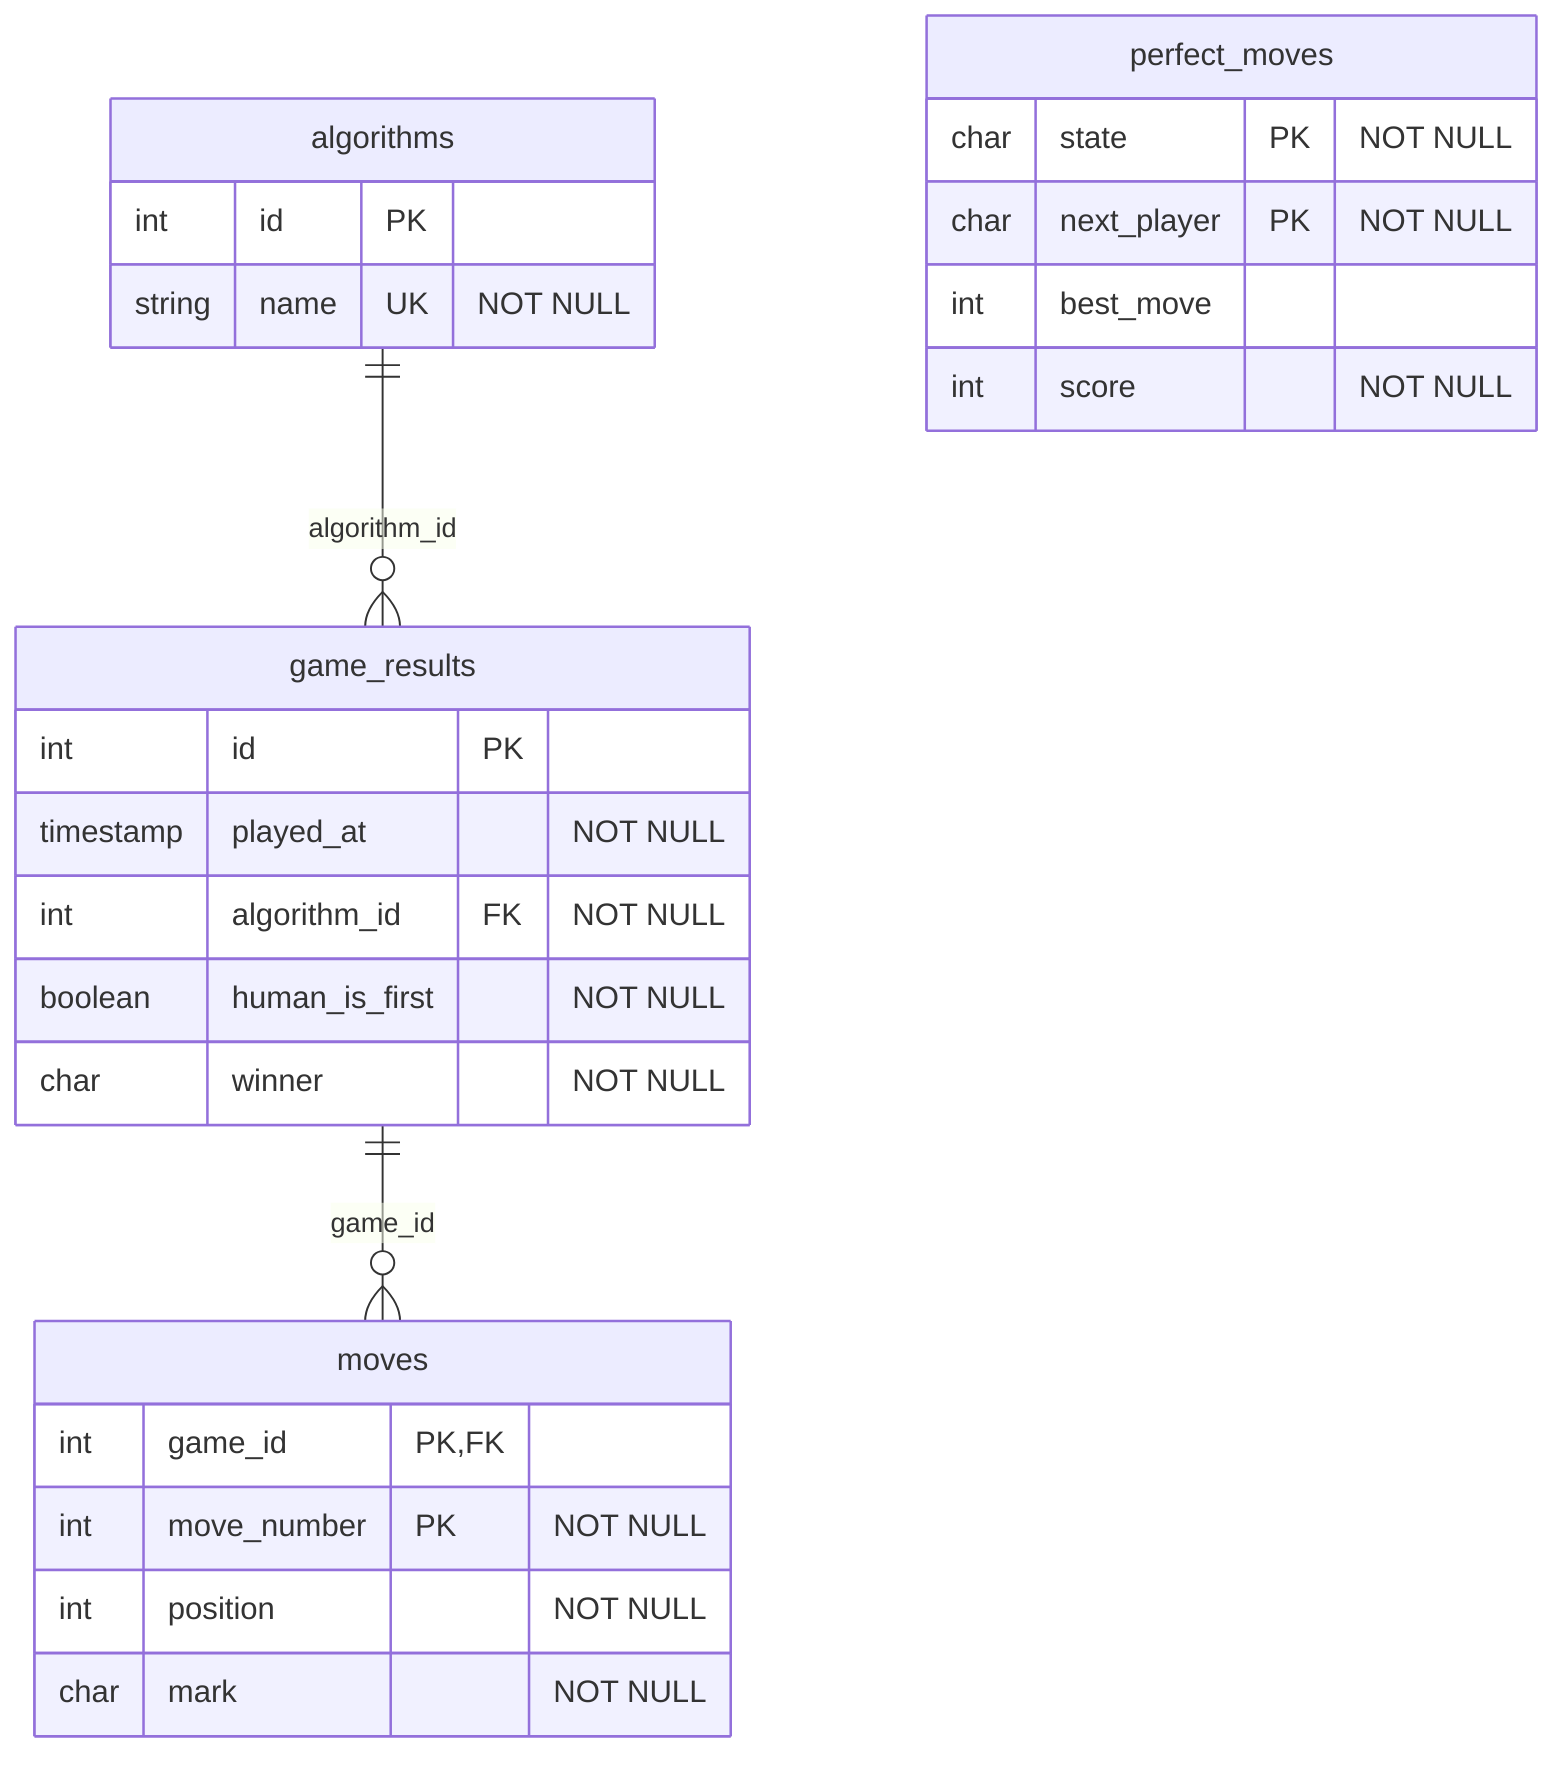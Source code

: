 erDiagram
    algorithms ||--o{ game_results : "algorithm_id"
    game_results ||--o{ moves : "game_id"

    algorithms {
        int id PK
        string name UK "NOT NULL"
    }

    game_results {
        int id PK
        timestamp played_at "NOT NULL"
        int algorithm_id FK "NOT NULL"
        boolean human_is_first "NOT NULL"
        char winner "NOT NULL"
    }

    moves {
        int game_id PK,FK
        int move_number PK "NOT NULL"
        int position "NOT NULL"
        char mark "NOT NULL"
    }

    perfect_moves {
        char state PK "NOT NULL"
        char next_player PK "NOT NULL"
        int best_move
        int score "NOT NULL"
    }